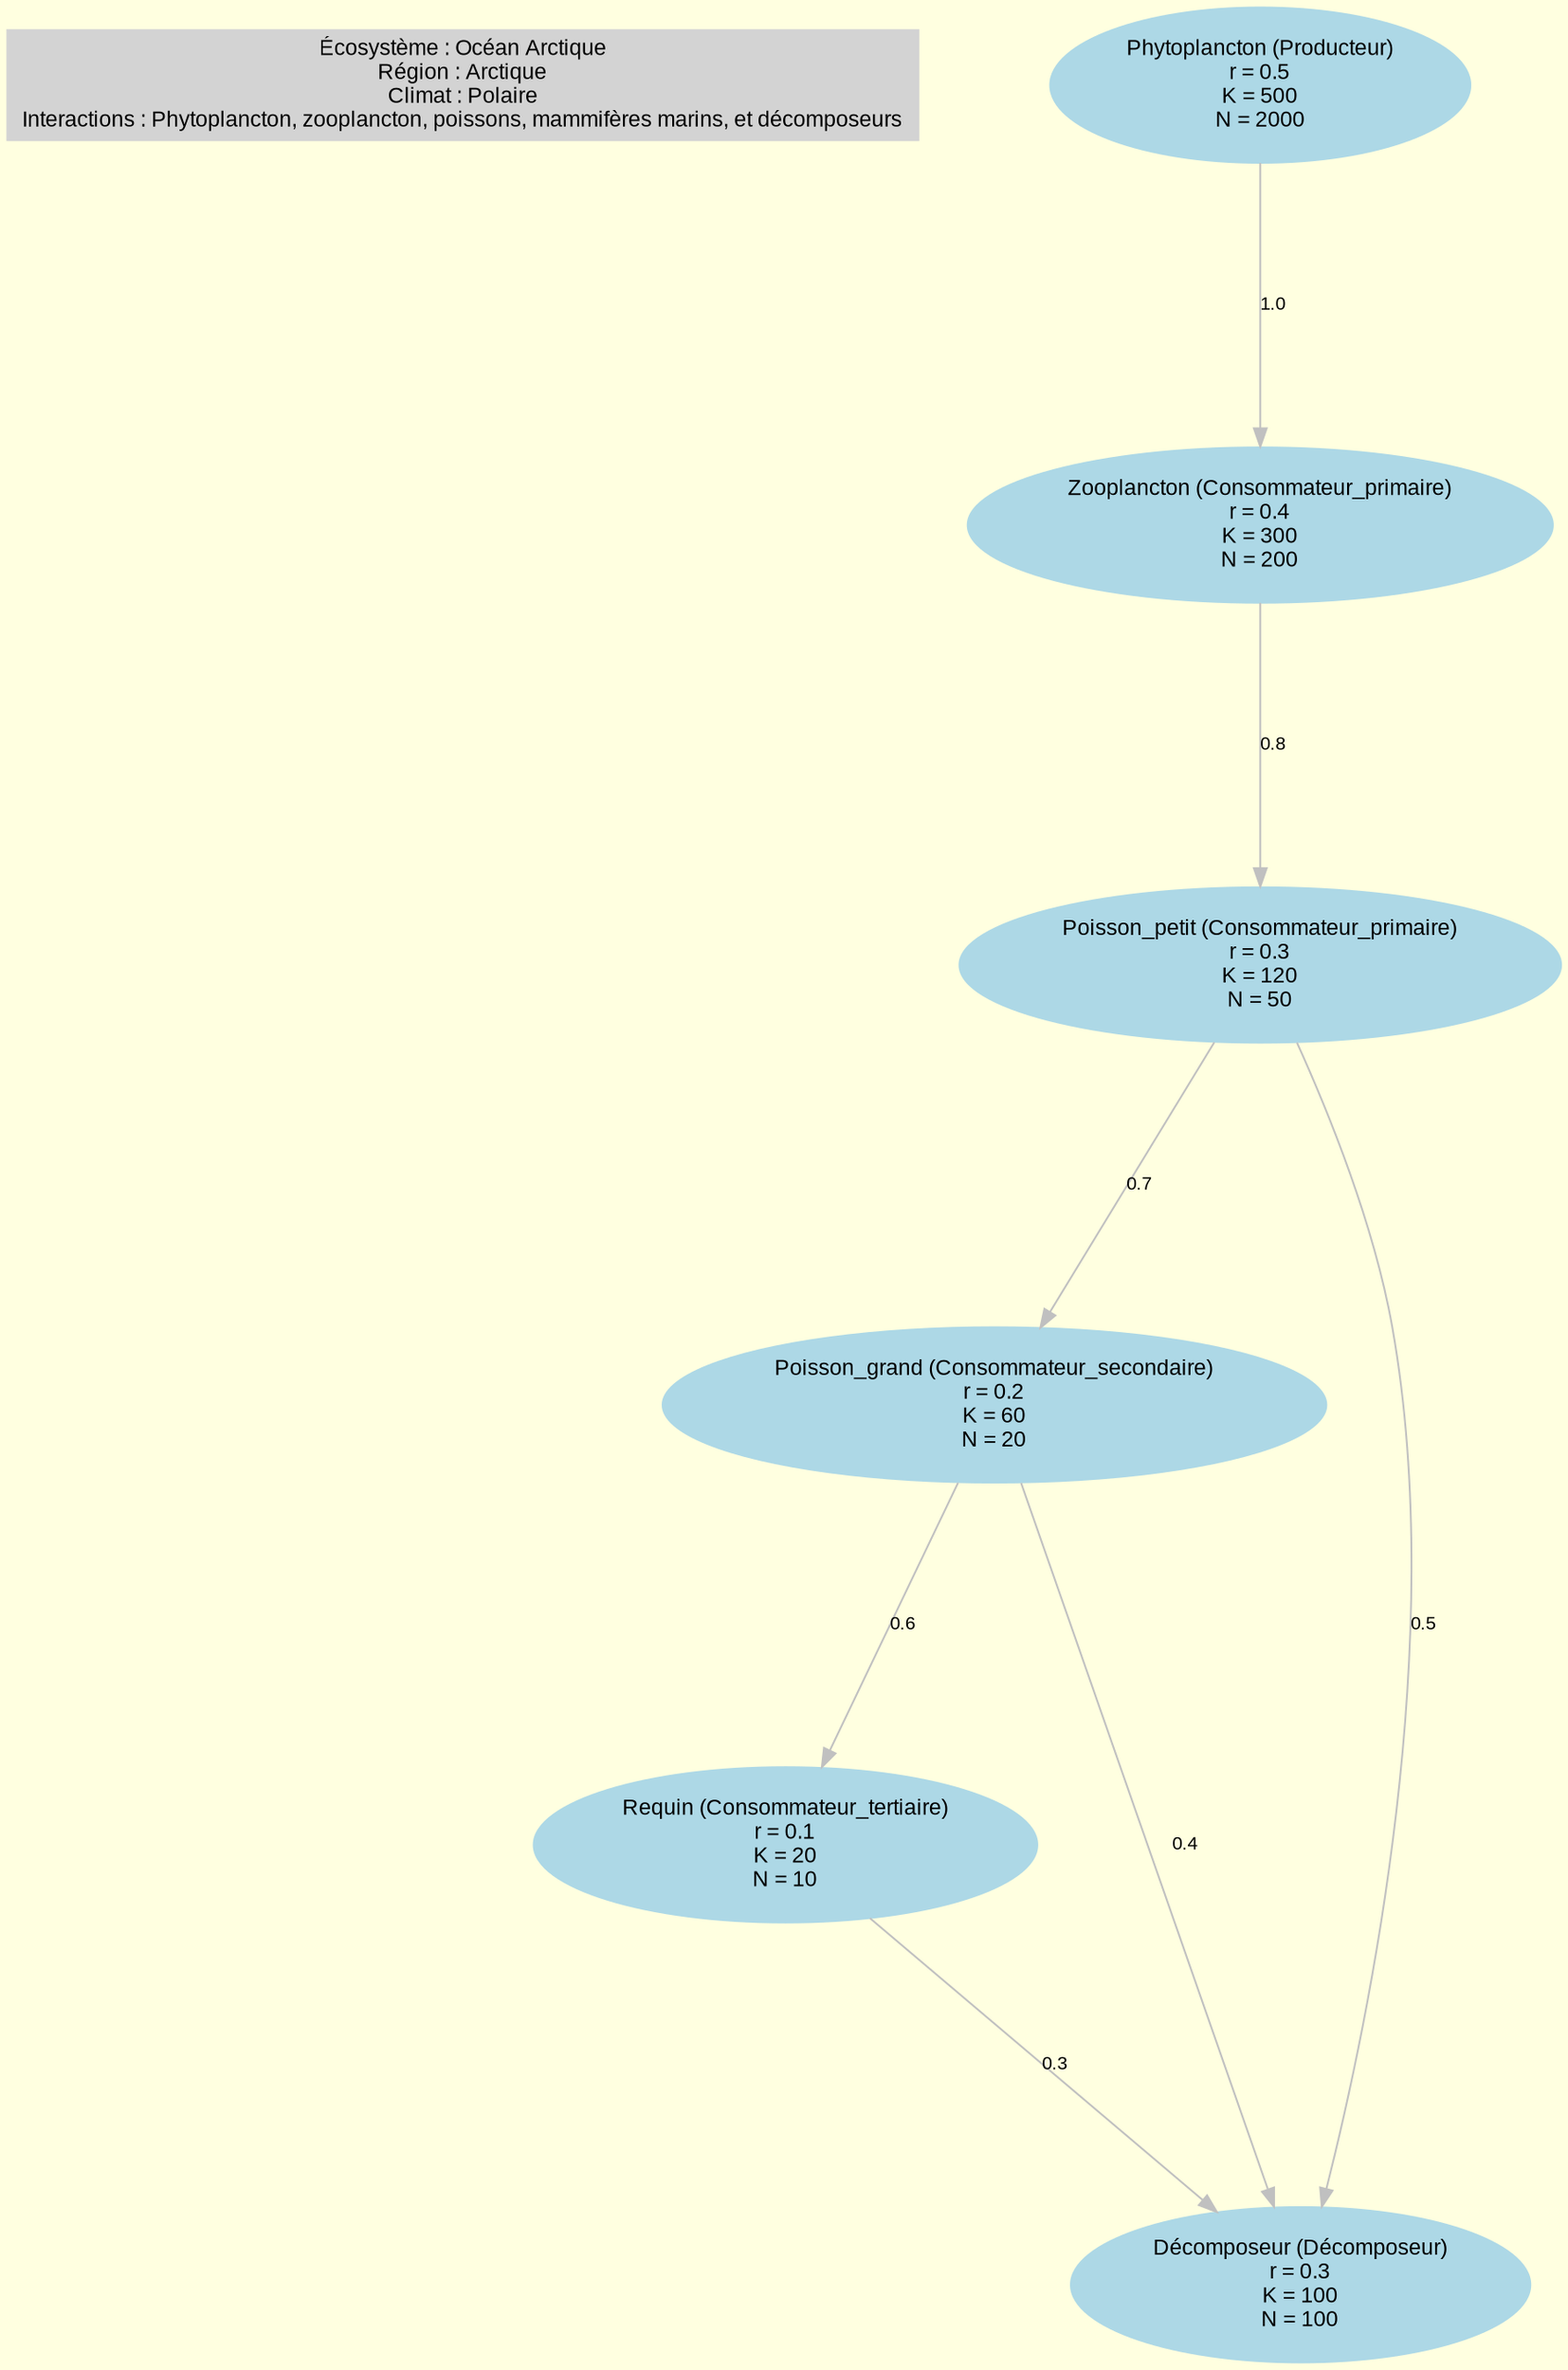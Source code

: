 digraph G {
    graph [splines=true, nodesep=1, ranksep=2, bgcolor=lightyellow];
    node [shape=ellipse, style=filled, color=lightblue, fontname="Arial", fontsize=12];
    edge [color=gray, fontname="Arial", fontsize=10];
    info [label="Écosystème : Océan Arctique\nRégion : Arctique\nClimat : Polaire\nInteractions : Phytoplancton, zooplancton, poissons, mammifères marins, et décomposeurs", shape=box, style=filled, color=lightgrey, fontname="Arial", fontsize=12];

    0 [label="Phytoplancton (Producteur)\nr = 0.5\nK = 500\nN = 2000"];
    1 [label="Zooplancton (Consommateur_primaire)\nr = 0.4\nK = 300\nN = 200"];
    2 [label="Poisson_petit (Consommateur_primaire)\nr = 0.3\nK = 120\nN = 50"];
    3 [label="Poisson_grand (Consommateur_secondaire)\nr = 0.2\nK = 60\nN = 20"];
    4 [label="Requin (Consommateur_tertiaire)\nr = 0.1\nK = 20\nN = 10"];
    5 [label="Décomposeur (Décomposeur)\nr = 0.3\nK = 100\nN = 100"];

    0 -> 1 [label="1.0"];
    1 -> 2 [label="0.8"];
    2 -> 3 [label="0.7"];
    3 -> 4 [label="0.6"];
    2 -> 5 [label="0.5"];
    3 -> 5 [label="0.4"];
    4 -> 5 [label="0.3"];
}
